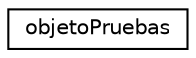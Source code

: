 digraph "Graphical Class Hierarchy"
{
 // LATEX_PDF_SIZE
  edge [fontname="Helvetica",fontsize="10",labelfontname="Helvetica",labelfontsize="10"];
  node [fontname="Helvetica",fontsize="10",shape=record];
  rankdir="LR";
  Node0 [label="objetoPruebas",height=0.2,width=0.4,color="black", fillcolor="white", style="filled",URL="$classobjeto_pruebas.html",tooltip=" "];
}
